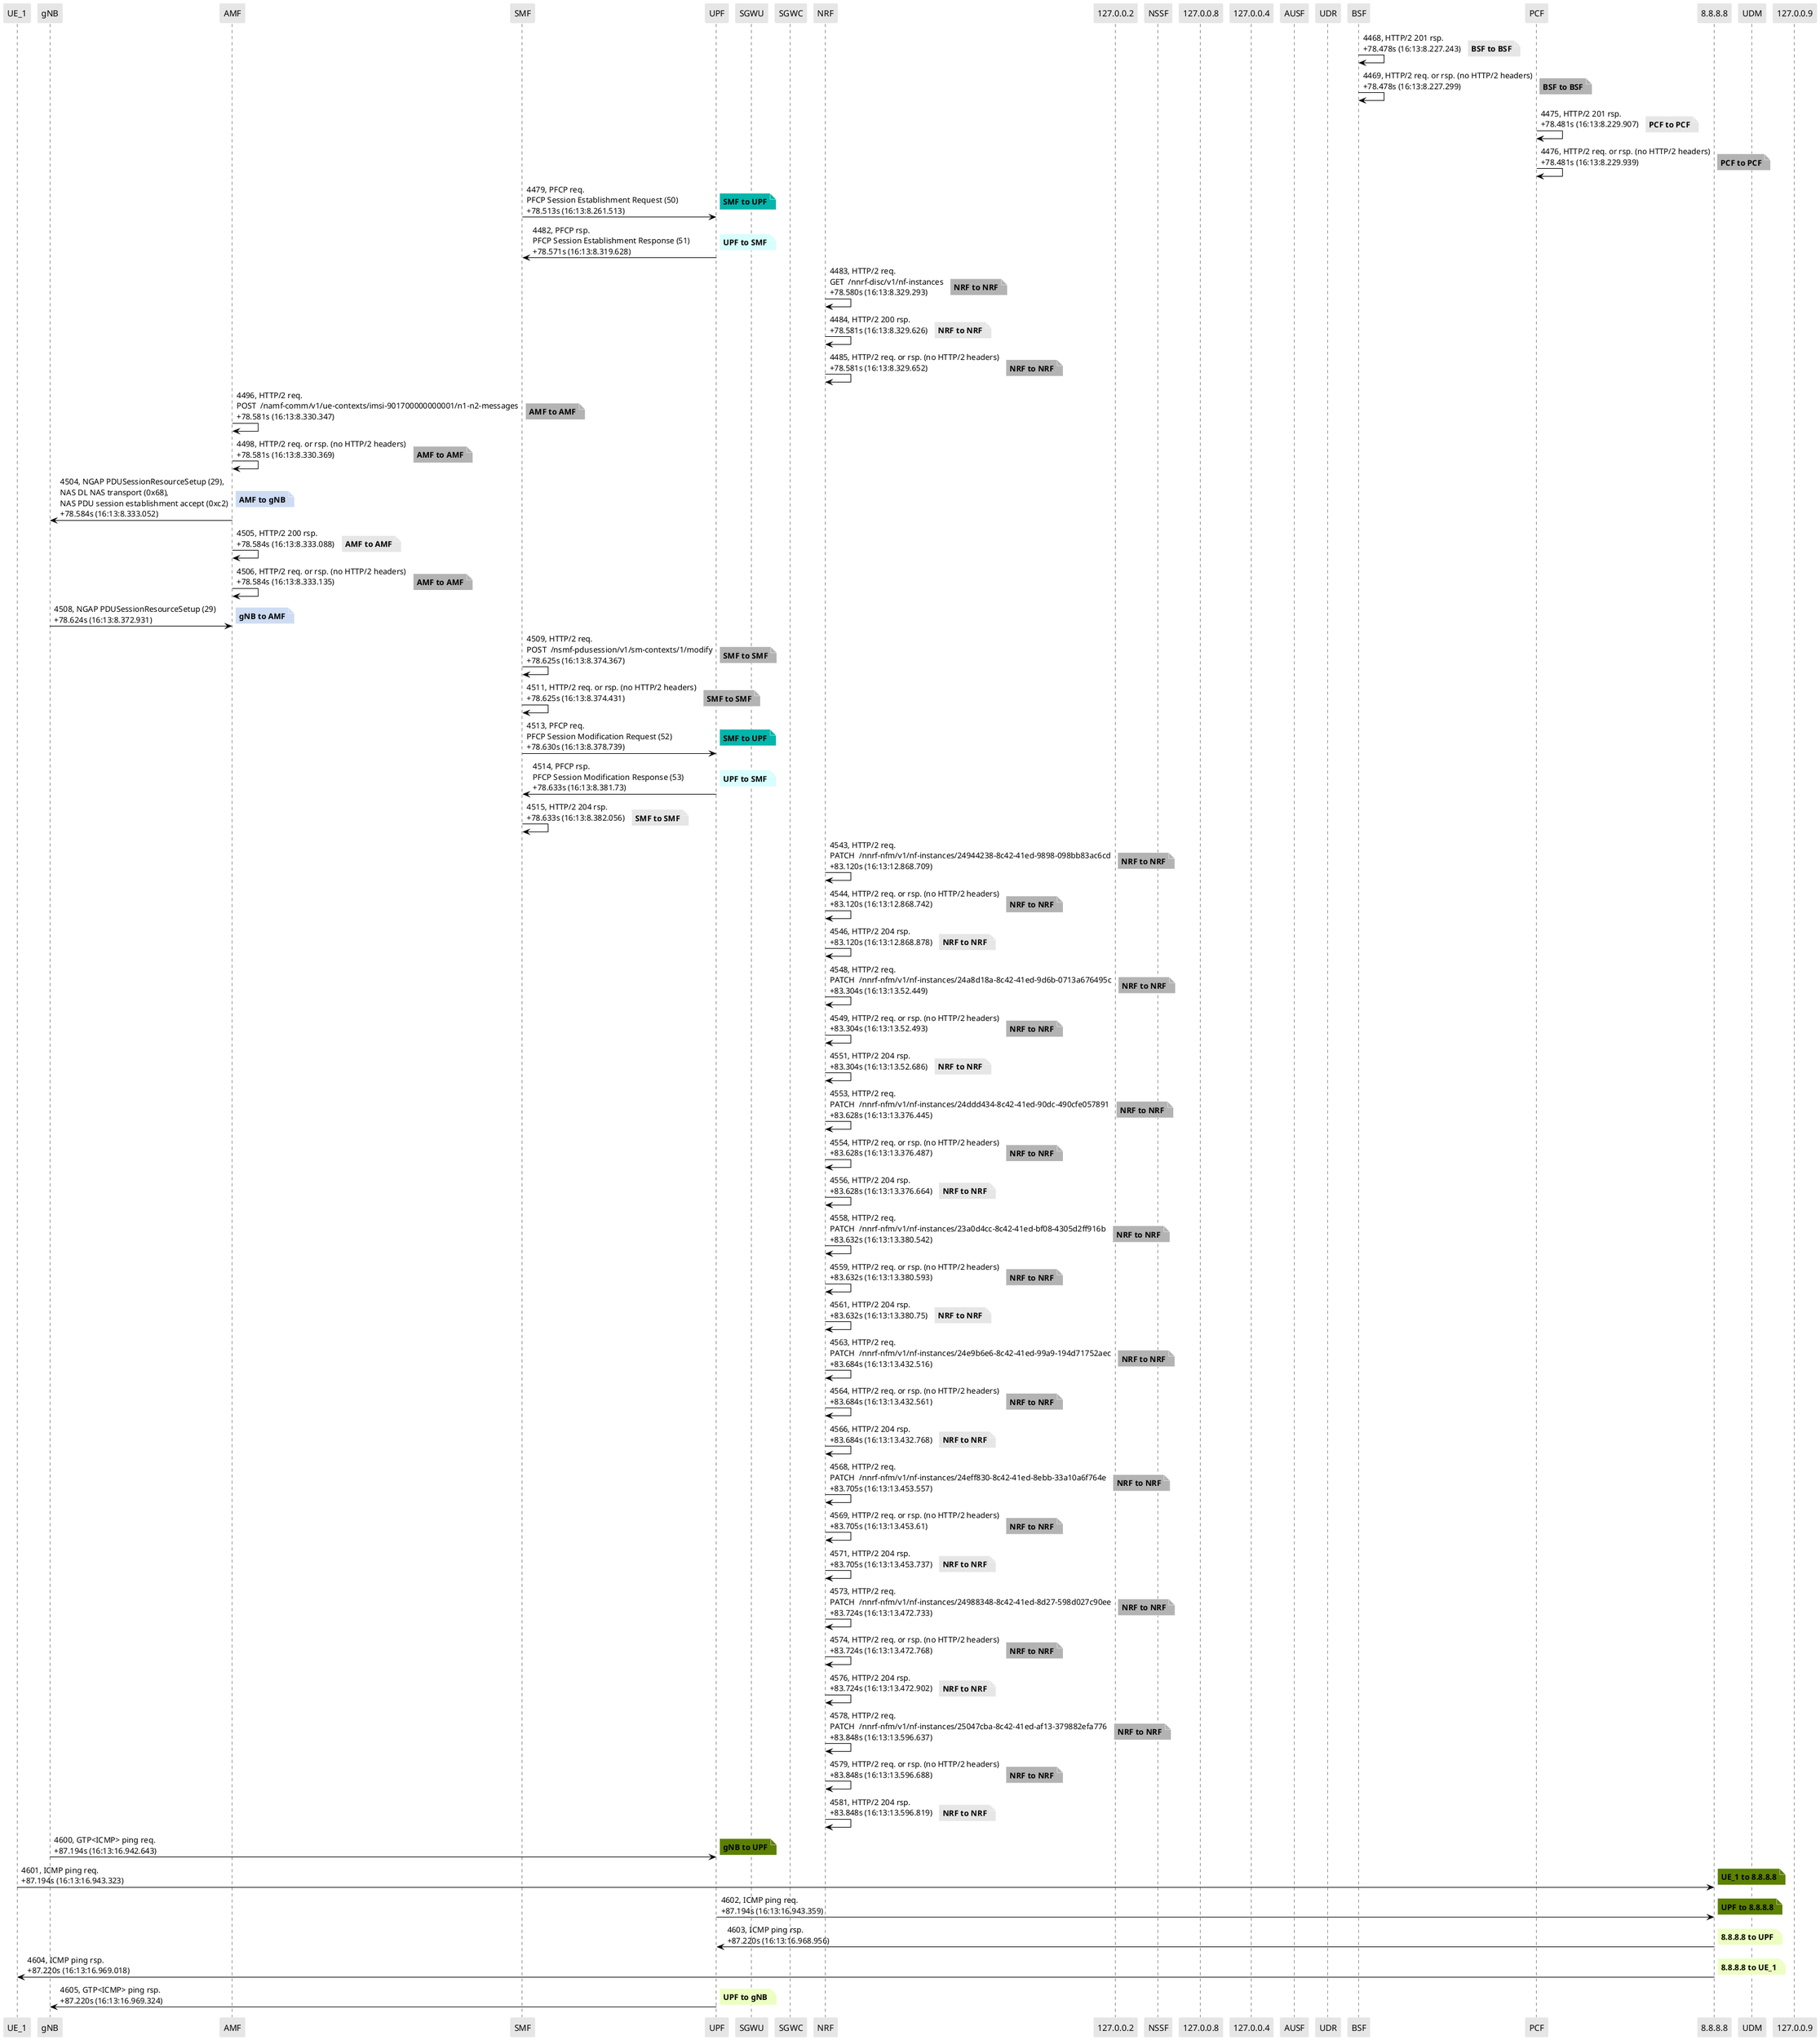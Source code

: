 @startuml
skinparam shadowing false
skinparam NoteBorderColor white
skinparam sequence {
    ArrowColor black
    LifeLineBorderColor black
    LifeLineBackgroundColor black
    ParticipantBorderColor white
    ParticipantBackgroundColor #e6e6e6
}
participant "UE_1"
participant "gNB"
participant "AMF"
participant "SMF"
participant "UPF"
participant "SGWU"
participant "SGWC"
participant "NRF"
participant "127.0.0.2"
participant "NSSF"
participant "127.0.0.8"
participant "127.0.0.4"
participant "AUSF"
participant "UDR"
participant "BSF"
participant "PCF"
participant "8.8.8.8"
participant "UDM"
participant "127.0.0.9"

"BSF" -> "BSF": 4468, HTTP/2 201 rsp.\n+78.478s (16:13:8.227.243)

note right #e6e6e6
**BSF to BSF**
end note

"BSF" -> "BSF": 4469, HTTP/2 req. or rsp. (no HTTP/2 headers)\n+78.478s (16:13:8.227.299)

note right #b3b3b3
**BSF to BSF**
end note

"PCF" -> "PCF": 4475, HTTP/2 201 rsp.\n+78.481s (16:13:8.229.907)

note right #e6e6e6
**PCF to PCF**
end note

"PCF" -> "PCF": 4476, HTTP/2 req. or rsp. (no HTTP/2 headers)\n+78.481s (16:13:8.229.939)

note right #b3b3b3
**PCF to PCF**
end note

"SMF" -> "UPF": 4479, PFCP req.\nPFCP Session Establishment Request (50)\n+78.513s (16:13:8.261.513)

note right #03B5AA
**SMF to UPF**
end note

"UPF" -> "SMF": 4482, PFCP rsp.\nPFCP Session Establishment Response (51)\n+78.571s (16:13:8.319.628)

note right #D7FEFC
**UPF to SMF**
end note

"NRF" -> "NRF": 4483, HTTP/2 req.\nGET  /nnrf-disc/v1/nf-instances\n+78.580s (16:13:8.329.293)

note right #b3b3b3
**NRF to NRF**
end note

"NRF" -> "NRF": 4484, HTTP/2 200 rsp.\n+78.581s (16:13:8.329.626)

note right #e6e6e6
**NRF to NRF**
end note

"NRF" -> "NRF": 4485, HTTP/2 req. or rsp. (no HTTP/2 headers)\n+78.581s (16:13:8.329.652)

note right #b3b3b3
**NRF to NRF**
end note

"AMF" -> "AMF": 4496, HTTP/2 req.\nPOST  /namf-comm/v1/ue-contexts/imsi-901700000000001/n1-n2-messages\n+78.581s (16:13:8.330.347)

note right #b3b3b3
**AMF to AMF**
end note

"AMF" -> "AMF": 4498, HTTP/2 req. or rsp. (no HTTP/2 headers)\n+78.581s (16:13:8.330.369)

note right #b3b3b3
**AMF to AMF**
end note

"AMF" -> "gNB": 4504, NGAP PDUSessionResourceSetup (29),\nNAS DL NAS transport (0x68),\nNAS PDU session establishment accept (0xc2)\n+78.584s (16:13:8.333.052)

note right #CDDCF3
**AMF to gNB**
end note

"AMF" -> "AMF": 4505, HTTP/2 200 rsp.\n+78.584s (16:13:8.333.088)

note right #e6e6e6
**AMF to AMF**
end note

"AMF" -> "AMF": 4506, HTTP/2 req. or rsp. (no HTTP/2 headers)\n+78.584s (16:13:8.333.135)

note right #b3b3b3
**AMF to AMF**
end note

"gNB" -> "AMF": 4508, NGAP PDUSessionResourceSetup (29)\n+78.624s (16:13:8.372.931)

note right #CDDCF3
**gNB to AMF**
end note

"SMF" -> "SMF": 4509, HTTP/2 req.\nPOST  /nsmf-pdusession/v1/sm-contexts/1/modify\n+78.625s (16:13:8.374.367)

note right #b3b3b3
**SMF to SMF**
end note

"SMF" -> "SMF": 4511, HTTP/2 req. or rsp. (no HTTP/2 headers)\n+78.625s (16:13:8.374.431)

note right #b3b3b3
**SMF to SMF**
end note

"SMF" -> "UPF": 4513, PFCP req.\nPFCP Session Modification Request (52)\n+78.630s (16:13:8.378.739)

note right #03B5AA
**SMF to UPF**
end note

"UPF" -> "SMF": 4514, PFCP rsp.\nPFCP Session Modification Response (53)\n+78.633s (16:13:8.381.73)

note right #D7FEFC
**UPF to SMF**
end note

"SMF" -> "SMF": 4515, HTTP/2 204 rsp.\n+78.633s (16:13:8.382.056)

note right #e6e6e6
**SMF to SMF**
end note

"NRF" -> "NRF": 4543, HTTP/2 req.\nPATCH  /nnrf-nfm/v1/nf-instances/24944238-8c42-41ed-9898-098bb83ac6cd\n+83.120s (16:13:12.868.709)

note right #b3b3b3
**NRF to NRF**
end note

"NRF" -> "NRF": 4544, HTTP/2 req. or rsp. (no HTTP/2 headers)\n+83.120s (16:13:12.868.742)

note right #b3b3b3
**NRF to NRF**
end note

"NRF" -> "NRF": 4546, HTTP/2 204 rsp.\n+83.120s (16:13:12.868.878)

note right #e6e6e6
**NRF to NRF**
end note

"NRF" -> "NRF": 4548, HTTP/2 req.\nPATCH  /nnrf-nfm/v1/nf-instances/24a8d18a-8c42-41ed-9d6b-0713a676495c\n+83.304s (16:13:13.52.449)

note right #b3b3b3
**NRF to NRF**
end note

"NRF" -> "NRF": 4549, HTTP/2 req. or rsp. (no HTTP/2 headers)\n+83.304s (16:13:13.52.493)

note right #b3b3b3
**NRF to NRF**
end note

"NRF" -> "NRF": 4551, HTTP/2 204 rsp.\n+83.304s (16:13:13.52.686)

note right #e6e6e6
**NRF to NRF**
end note

"NRF" -> "NRF": 4553, HTTP/2 req.\nPATCH  /nnrf-nfm/v1/nf-instances/24ddd434-8c42-41ed-90dc-490cfe057891\n+83.628s (16:13:13.376.445)

note right #b3b3b3
**NRF to NRF**
end note

"NRF" -> "NRF": 4554, HTTP/2 req. or rsp. (no HTTP/2 headers)\n+83.628s (16:13:13.376.487)

note right #b3b3b3
**NRF to NRF**
end note

"NRF" -> "NRF": 4556, HTTP/2 204 rsp.\n+83.628s (16:13:13.376.664)

note right #e6e6e6
**NRF to NRF**
end note

"NRF" -> "NRF": 4558, HTTP/2 req.\nPATCH  /nnrf-nfm/v1/nf-instances/23a0d4cc-8c42-41ed-bf08-4305d2ff916b\n+83.632s (16:13:13.380.542)

note right #b3b3b3
**NRF to NRF**
end note

"NRF" -> "NRF": 4559, HTTP/2 req. or rsp. (no HTTP/2 headers)\n+83.632s (16:13:13.380.593)

note right #b3b3b3
**NRF to NRF**
end note

"NRF" -> "NRF": 4561, HTTP/2 204 rsp.\n+83.632s (16:13:13.380.75)

note right #e6e6e6
**NRF to NRF**
end note

"NRF" -> "NRF": 4563, HTTP/2 req.\nPATCH  /nnrf-nfm/v1/nf-instances/24e9b6e6-8c42-41ed-99a9-194d71752aec\n+83.684s (16:13:13.432.516)

note right #b3b3b3
**NRF to NRF**
end note

"NRF" -> "NRF": 4564, HTTP/2 req. or rsp. (no HTTP/2 headers)\n+83.684s (16:13:13.432.561)

note right #b3b3b3
**NRF to NRF**
end note

"NRF" -> "NRF": 4566, HTTP/2 204 rsp.\n+83.684s (16:13:13.432.768)

note right #e6e6e6
**NRF to NRF**
end note

"NRF" -> "NRF": 4568, HTTP/2 req.\nPATCH  /nnrf-nfm/v1/nf-instances/24eff830-8c42-41ed-8ebb-33a10a6f764e\n+83.705s (16:13:13.453.557)

note right #b3b3b3
**NRF to NRF**
end note

"NRF" -> "NRF": 4569, HTTP/2 req. or rsp. (no HTTP/2 headers)\n+83.705s (16:13:13.453.61)

note right #b3b3b3
**NRF to NRF**
end note

"NRF" -> "NRF": 4571, HTTP/2 204 rsp.\n+83.705s (16:13:13.453.737)

note right #e6e6e6
**NRF to NRF**
end note

"NRF" -> "NRF": 4573, HTTP/2 req.\nPATCH  /nnrf-nfm/v1/nf-instances/24988348-8c42-41ed-8d27-598d027c90ee\n+83.724s (16:13:13.472.733)

note right #b3b3b3
**NRF to NRF**
end note

"NRF" -> "NRF": 4574, HTTP/2 req. or rsp. (no HTTP/2 headers)\n+83.724s (16:13:13.472.768)

note right #b3b3b3
**NRF to NRF**
end note

"NRF" -> "NRF": 4576, HTTP/2 204 rsp.\n+83.724s (16:13:13.472.902)

note right #e6e6e6
**NRF to NRF**
end note

"NRF" -> "NRF": 4578, HTTP/2 req.\nPATCH  /nnrf-nfm/v1/nf-instances/25047cba-8c42-41ed-af13-379882efa776\n+83.848s (16:13:13.596.637)

note right #b3b3b3
**NRF to NRF**
end note

"NRF" -> "NRF": 4579, HTTP/2 req. or rsp. (no HTTP/2 headers)\n+83.848s (16:13:13.596.688)

note right #b3b3b3
**NRF to NRF**
end note

"NRF" -> "NRF": 4581, HTTP/2 204 rsp.\n+83.848s (16:13:13.596.819)

note right #e6e6e6
**NRF to NRF**
end note

"gNB" -> "UPF": 4600, GTP<ICMP> ping req.\n+87.194s (16:13:16.942.643)

note right #5C8001
**gNB to UPF**
end note

"UE_1" -> "8.8.8.8": 4601, ICMP ping req.\n+87.194s (16:13:16.943.323)

note right #5C8001
**UE_1 to 8.8.8.8**
end note

"UPF" -> "8.8.8.8": 4602, ICMP ping req.\n+87.194s (16:13:16.943.359)

note right #5C8001
**UPF to 8.8.8.8**
end note

"8.8.8.8" -> "UPF": 4603, ICMP ping rsp.\n+87.220s (16:13:16.968.956)

note right #EDFEC2
**8.8.8.8 to UPF**
end note

"8.8.8.8" -> "UE_1": 4604, ICMP ping rsp.\n+87.220s (16:13:16.969.018)

note right #EDFEC2
**8.8.8.8 to UE_1**
end note

"UPF" -> "gNB": 4605, GTP<ICMP> ping rsp.\n+87.220s (16:13:16.969.324)

note right #EDFEC2
**UPF to gNB**
end note

@enduml
